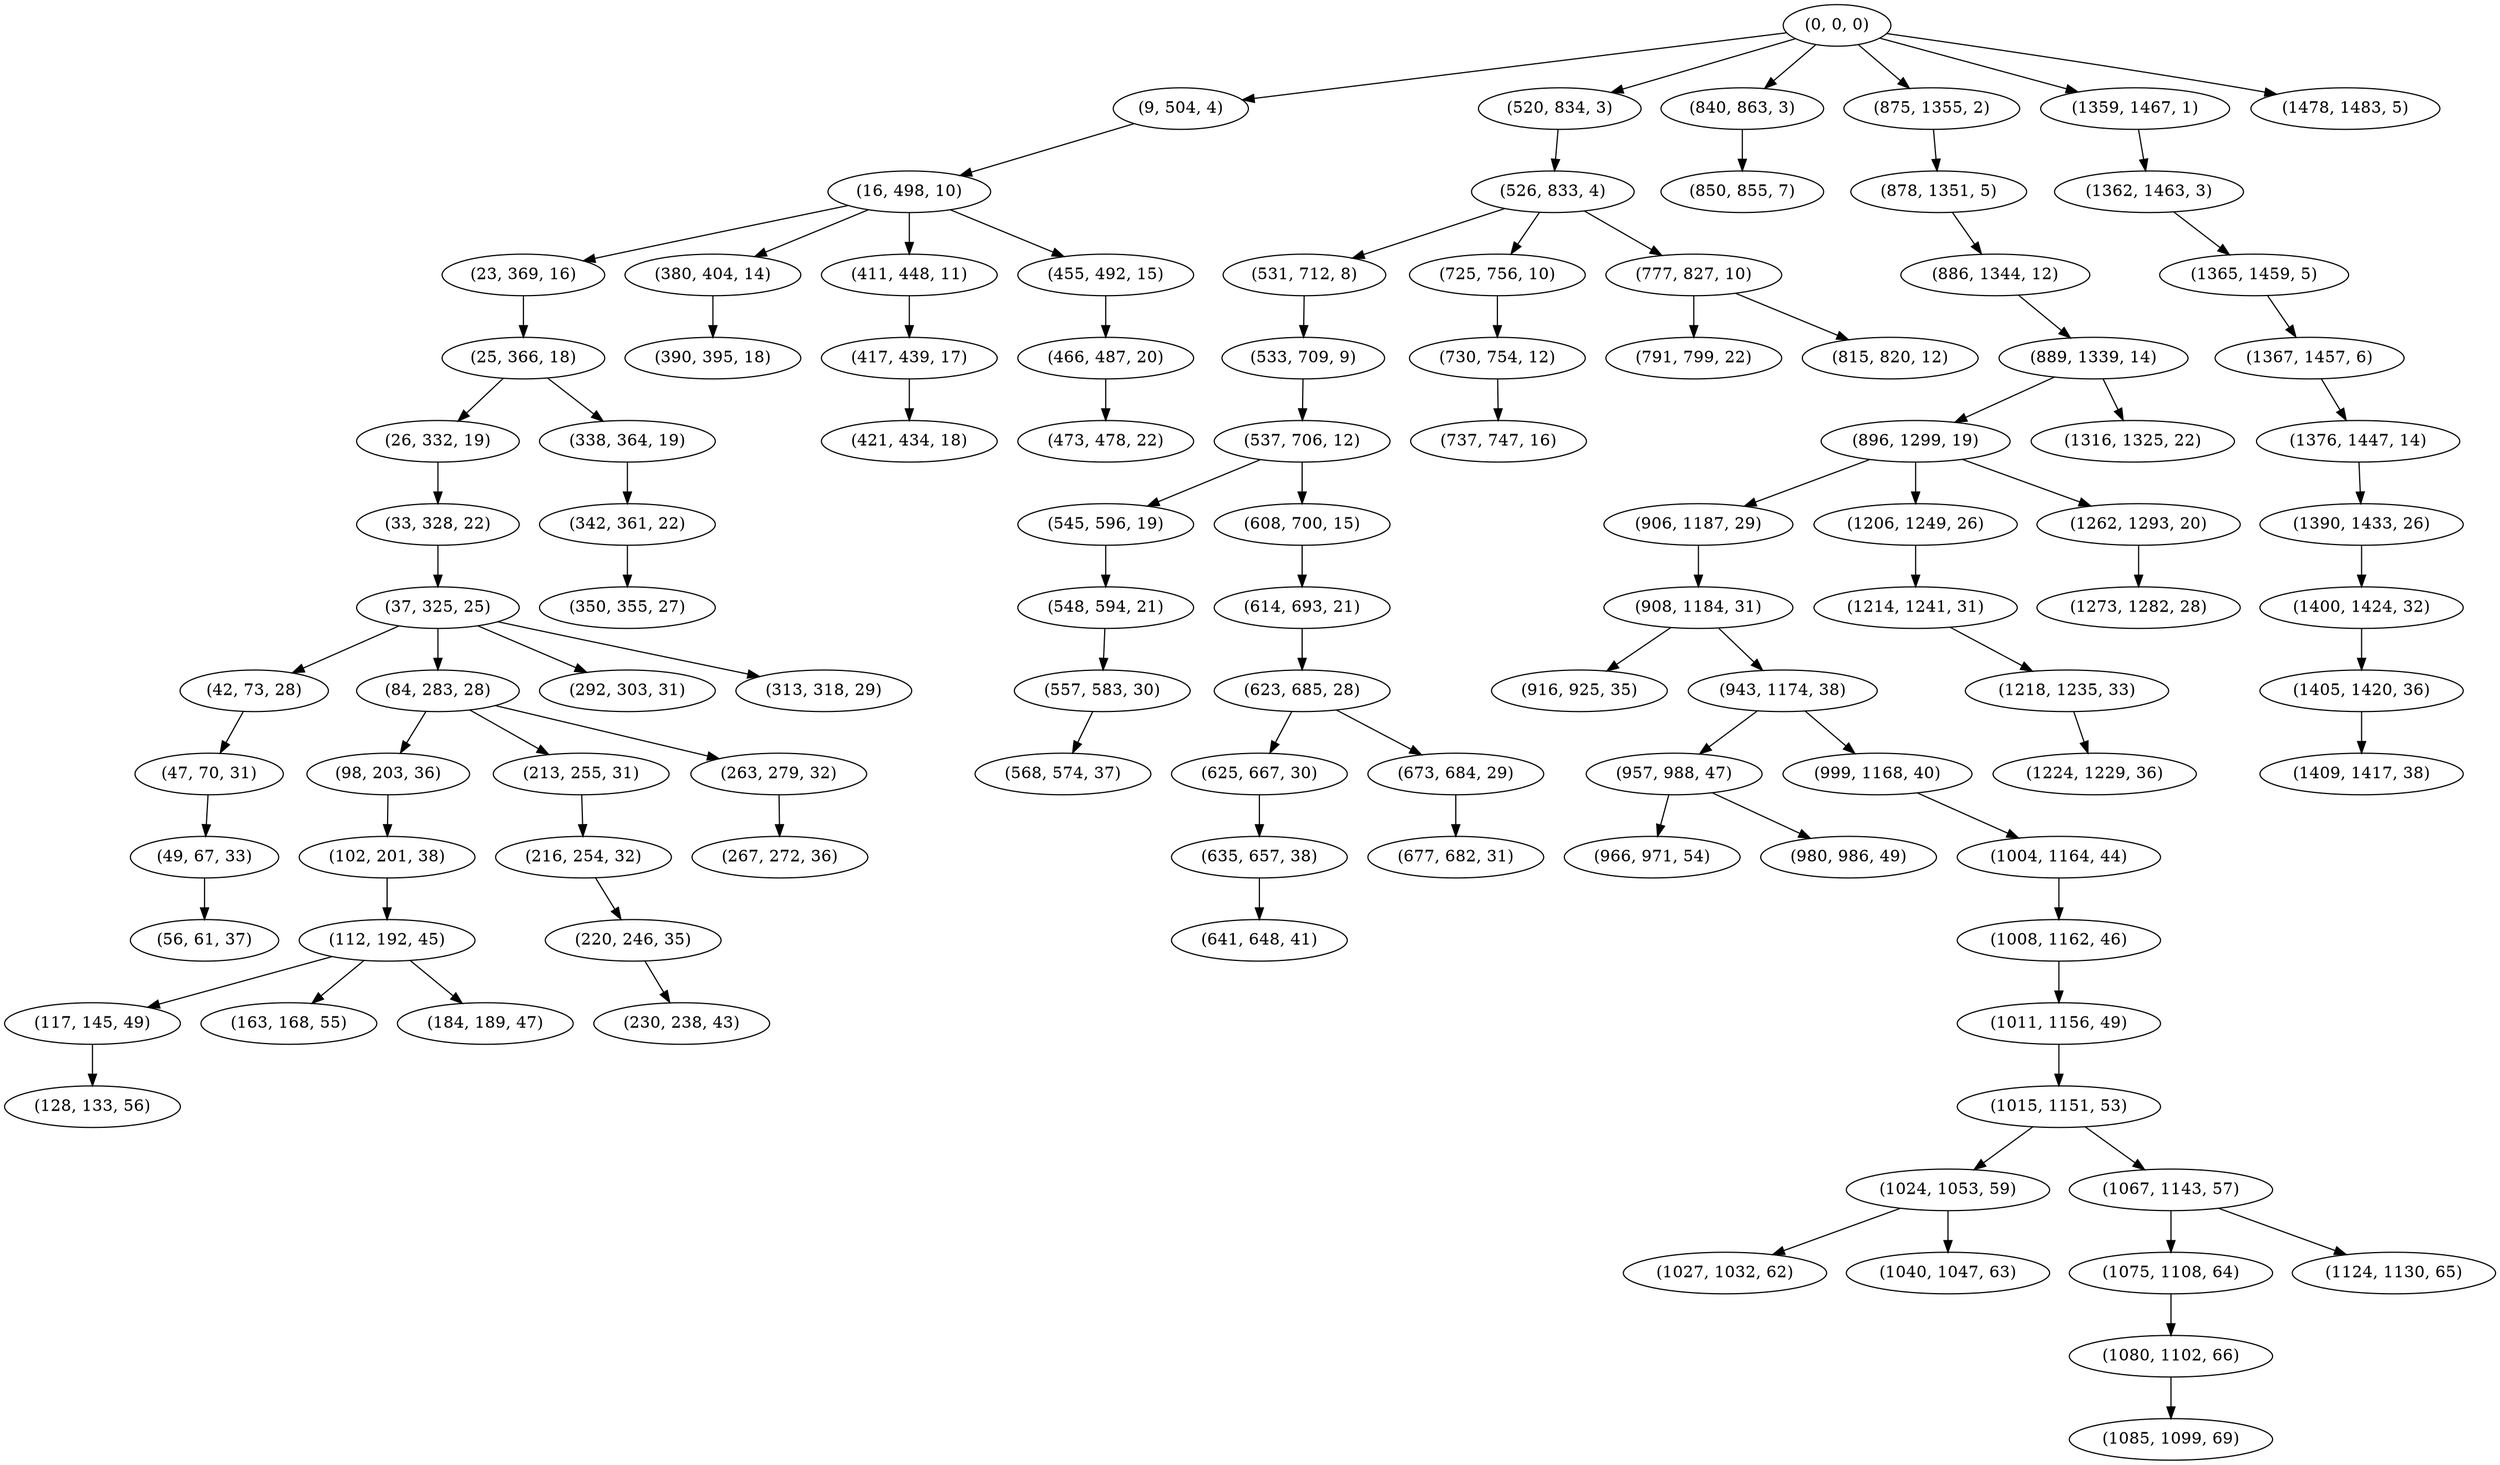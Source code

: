digraph tree {
    "(0, 0, 0)";
    "(9, 504, 4)";
    "(16, 498, 10)";
    "(23, 369, 16)";
    "(25, 366, 18)";
    "(26, 332, 19)";
    "(33, 328, 22)";
    "(37, 325, 25)";
    "(42, 73, 28)";
    "(47, 70, 31)";
    "(49, 67, 33)";
    "(56, 61, 37)";
    "(84, 283, 28)";
    "(98, 203, 36)";
    "(102, 201, 38)";
    "(112, 192, 45)";
    "(117, 145, 49)";
    "(128, 133, 56)";
    "(163, 168, 55)";
    "(184, 189, 47)";
    "(213, 255, 31)";
    "(216, 254, 32)";
    "(220, 246, 35)";
    "(230, 238, 43)";
    "(263, 279, 32)";
    "(267, 272, 36)";
    "(292, 303, 31)";
    "(313, 318, 29)";
    "(338, 364, 19)";
    "(342, 361, 22)";
    "(350, 355, 27)";
    "(380, 404, 14)";
    "(390, 395, 18)";
    "(411, 448, 11)";
    "(417, 439, 17)";
    "(421, 434, 18)";
    "(455, 492, 15)";
    "(466, 487, 20)";
    "(473, 478, 22)";
    "(520, 834, 3)";
    "(526, 833, 4)";
    "(531, 712, 8)";
    "(533, 709, 9)";
    "(537, 706, 12)";
    "(545, 596, 19)";
    "(548, 594, 21)";
    "(557, 583, 30)";
    "(568, 574, 37)";
    "(608, 700, 15)";
    "(614, 693, 21)";
    "(623, 685, 28)";
    "(625, 667, 30)";
    "(635, 657, 38)";
    "(641, 648, 41)";
    "(673, 684, 29)";
    "(677, 682, 31)";
    "(725, 756, 10)";
    "(730, 754, 12)";
    "(737, 747, 16)";
    "(777, 827, 10)";
    "(791, 799, 22)";
    "(815, 820, 12)";
    "(840, 863, 3)";
    "(850, 855, 7)";
    "(875, 1355, 2)";
    "(878, 1351, 5)";
    "(886, 1344, 12)";
    "(889, 1339, 14)";
    "(896, 1299, 19)";
    "(906, 1187, 29)";
    "(908, 1184, 31)";
    "(916, 925, 35)";
    "(943, 1174, 38)";
    "(957, 988, 47)";
    "(966, 971, 54)";
    "(980, 986, 49)";
    "(999, 1168, 40)";
    "(1004, 1164, 44)";
    "(1008, 1162, 46)";
    "(1011, 1156, 49)";
    "(1015, 1151, 53)";
    "(1024, 1053, 59)";
    "(1027, 1032, 62)";
    "(1040, 1047, 63)";
    "(1067, 1143, 57)";
    "(1075, 1108, 64)";
    "(1080, 1102, 66)";
    "(1085, 1099, 69)";
    "(1124, 1130, 65)";
    "(1206, 1249, 26)";
    "(1214, 1241, 31)";
    "(1218, 1235, 33)";
    "(1224, 1229, 36)";
    "(1262, 1293, 20)";
    "(1273, 1282, 28)";
    "(1316, 1325, 22)";
    "(1359, 1467, 1)";
    "(1362, 1463, 3)";
    "(1365, 1459, 5)";
    "(1367, 1457, 6)";
    "(1376, 1447, 14)";
    "(1390, 1433, 26)";
    "(1400, 1424, 32)";
    "(1405, 1420, 36)";
    "(1409, 1417, 38)";
    "(1478, 1483, 5)";
    "(0, 0, 0)" -> "(9, 504, 4)";
    "(0, 0, 0)" -> "(520, 834, 3)";
    "(0, 0, 0)" -> "(840, 863, 3)";
    "(0, 0, 0)" -> "(875, 1355, 2)";
    "(0, 0, 0)" -> "(1359, 1467, 1)";
    "(0, 0, 0)" -> "(1478, 1483, 5)";
    "(9, 504, 4)" -> "(16, 498, 10)";
    "(16, 498, 10)" -> "(23, 369, 16)";
    "(16, 498, 10)" -> "(380, 404, 14)";
    "(16, 498, 10)" -> "(411, 448, 11)";
    "(16, 498, 10)" -> "(455, 492, 15)";
    "(23, 369, 16)" -> "(25, 366, 18)";
    "(25, 366, 18)" -> "(26, 332, 19)";
    "(25, 366, 18)" -> "(338, 364, 19)";
    "(26, 332, 19)" -> "(33, 328, 22)";
    "(33, 328, 22)" -> "(37, 325, 25)";
    "(37, 325, 25)" -> "(42, 73, 28)";
    "(37, 325, 25)" -> "(84, 283, 28)";
    "(37, 325, 25)" -> "(292, 303, 31)";
    "(37, 325, 25)" -> "(313, 318, 29)";
    "(42, 73, 28)" -> "(47, 70, 31)";
    "(47, 70, 31)" -> "(49, 67, 33)";
    "(49, 67, 33)" -> "(56, 61, 37)";
    "(84, 283, 28)" -> "(98, 203, 36)";
    "(84, 283, 28)" -> "(213, 255, 31)";
    "(84, 283, 28)" -> "(263, 279, 32)";
    "(98, 203, 36)" -> "(102, 201, 38)";
    "(102, 201, 38)" -> "(112, 192, 45)";
    "(112, 192, 45)" -> "(117, 145, 49)";
    "(112, 192, 45)" -> "(163, 168, 55)";
    "(112, 192, 45)" -> "(184, 189, 47)";
    "(117, 145, 49)" -> "(128, 133, 56)";
    "(213, 255, 31)" -> "(216, 254, 32)";
    "(216, 254, 32)" -> "(220, 246, 35)";
    "(220, 246, 35)" -> "(230, 238, 43)";
    "(263, 279, 32)" -> "(267, 272, 36)";
    "(338, 364, 19)" -> "(342, 361, 22)";
    "(342, 361, 22)" -> "(350, 355, 27)";
    "(380, 404, 14)" -> "(390, 395, 18)";
    "(411, 448, 11)" -> "(417, 439, 17)";
    "(417, 439, 17)" -> "(421, 434, 18)";
    "(455, 492, 15)" -> "(466, 487, 20)";
    "(466, 487, 20)" -> "(473, 478, 22)";
    "(520, 834, 3)" -> "(526, 833, 4)";
    "(526, 833, 4)" -> "(531, 712, 8)";
    "(526, 833, 4)" -> "(725, 756, 10)";
    "(526, 833, 4)" -> "(777, 827, 10)";
    "(531, 712, 8)" -> "(533, 709, 9)";
    "(533, 709, 9)" -> "(537, 706, 12)";
    "(537, 706, 12)" -> "(545, 596, 19)";
    "(537, 706, 12)" -> "(608, 700, 15)";
    "(545, 596, 19)" -> "(548, 594, 21)";
    "(548, 594, 21)" -> "(557, 583, 30)";
    "(557, 583, 30)" -> "(568, 574, 37)";
    "(608, 700, 15)" -> "(614, 693, 21)";
    "(614, 693, 21)" -> "(623, 685, 28)";
    "(623, 685, 28)" -> "(625, 667, 30)";
    "(623, 685, 28)" -> "(673, 684, 29)";
    "(625, 667, 30)" -> "(635, 657, 38)";
    "(635, 657, 38)" -> "(641, 648, 41)";
    "(673, 684, 29)" -> "(677, 682, 31)";
    "(725, 756, 10)" -> "(730, 754, 12)";
    "(730, 754, 12)" -> "(737, 747, 16)";
    "(777, 827, 10)" -> "(791, 799, 22)";
    "(777, 827, 10)" -> "(815, 820, 12)";
    "(840, 863, 3)" -> "(850, 855, 7)";
    "(875, 1355, 2)" -> "(878, 1351, 5)";
    "(878, 1351, 5)" -> "(886, 1344, 12)";
    "(886, 1344, 12)" -> "(889, 1339, 14)";
    "(889, 1339, 14)" -> "(896, 1299, 19)";
    "(889, 1339, 14)" -> "(1316, 1325, 22)";
    "(896, 1299, 19)" -> "(906, 1187, 29)";
    "(896, 1299, 19)" -> "(1206, 1249, 26)";
    "(896, 1299, 19)" -> "(1262, 1293, 20)";
    "(906, 1187, 29)" -> "(908, 1184, 31)";
    "(908, 1184, 31)" -> "(916, 925, 35)";
    "(908, 1184, 31)" -> "(943, 1174, 38)";
    "(943, 1174, 38)" -> "(957, 988, 47)";
    "(943, 1174, 38)" -> "(999, 1168, 40)";
    "(957, 988, 47)" -> "(966, 971, 54)";
    "(957, 988, 47)" -> "(980, 986, 49)";
    "(999, 1168, 40)" -> "(1004, 1164, 44)";
    "(1004, 1164, 44)" -> "(1008, 1162, 46)";
    "(1008, 1162, 46)" -> "(1011, 1156, 49)";
    "(1011, 1156, 49)" -> "(1015, 1151, 53)";
    "(1015, 1151, 53)" -> "(1024, 1053, 59)";
    "(1015, 1151, 53)" -> "(1067, 1143, 57)";
    "(1024, 1053, 59)" -> "(1027, 1032, 62)";
    "(1024, 1053, 59)" -> "(1040, 1047, 63)";
    "(1067, 1143, 57)" -> "(1075, 1108, 64)";
    "(1067, 1143, 57)" -> "(1124, 1130, 65)";
    "(1075, 1108, 64)" -> "(1080, 1102, 66)";
    "(1080, 1102, 66)" -> "(1085, 1099, 69)";
    "(1206, 1249, 26)" -> "(1214, 1241, 31)";
    "(1214, 1241, 31)" -> "(1218, 1235, 33)";
    "(1218, 1235, 33)" -> "(1224, 1229, 36)";
    "(1262, 1293, 20)" -> "(1273, 1282, 28)";
    "(1359, 1467, 1)" -> "(1362, 1463, 3)";
    "(1362, 1463, 3)" -> "(1365, 1459, 5)";
    "(1365, 1459, 5)" -> "(1367, 1457, 6)";
    "(1367, 1457, 6)" -> "(1376, 1447, 14)";
    "(1376, 1447, 14)" -> "(1390, 1433, 26)";
    "(1390, 1433, 26)" -> "(1400, 1424, 32)";
    "(1400, 1424, 32)" -> "(1405, 1420, 36)";
    "(1405, 1420, 36)" -> "(1409, 1417, 38)";
}
